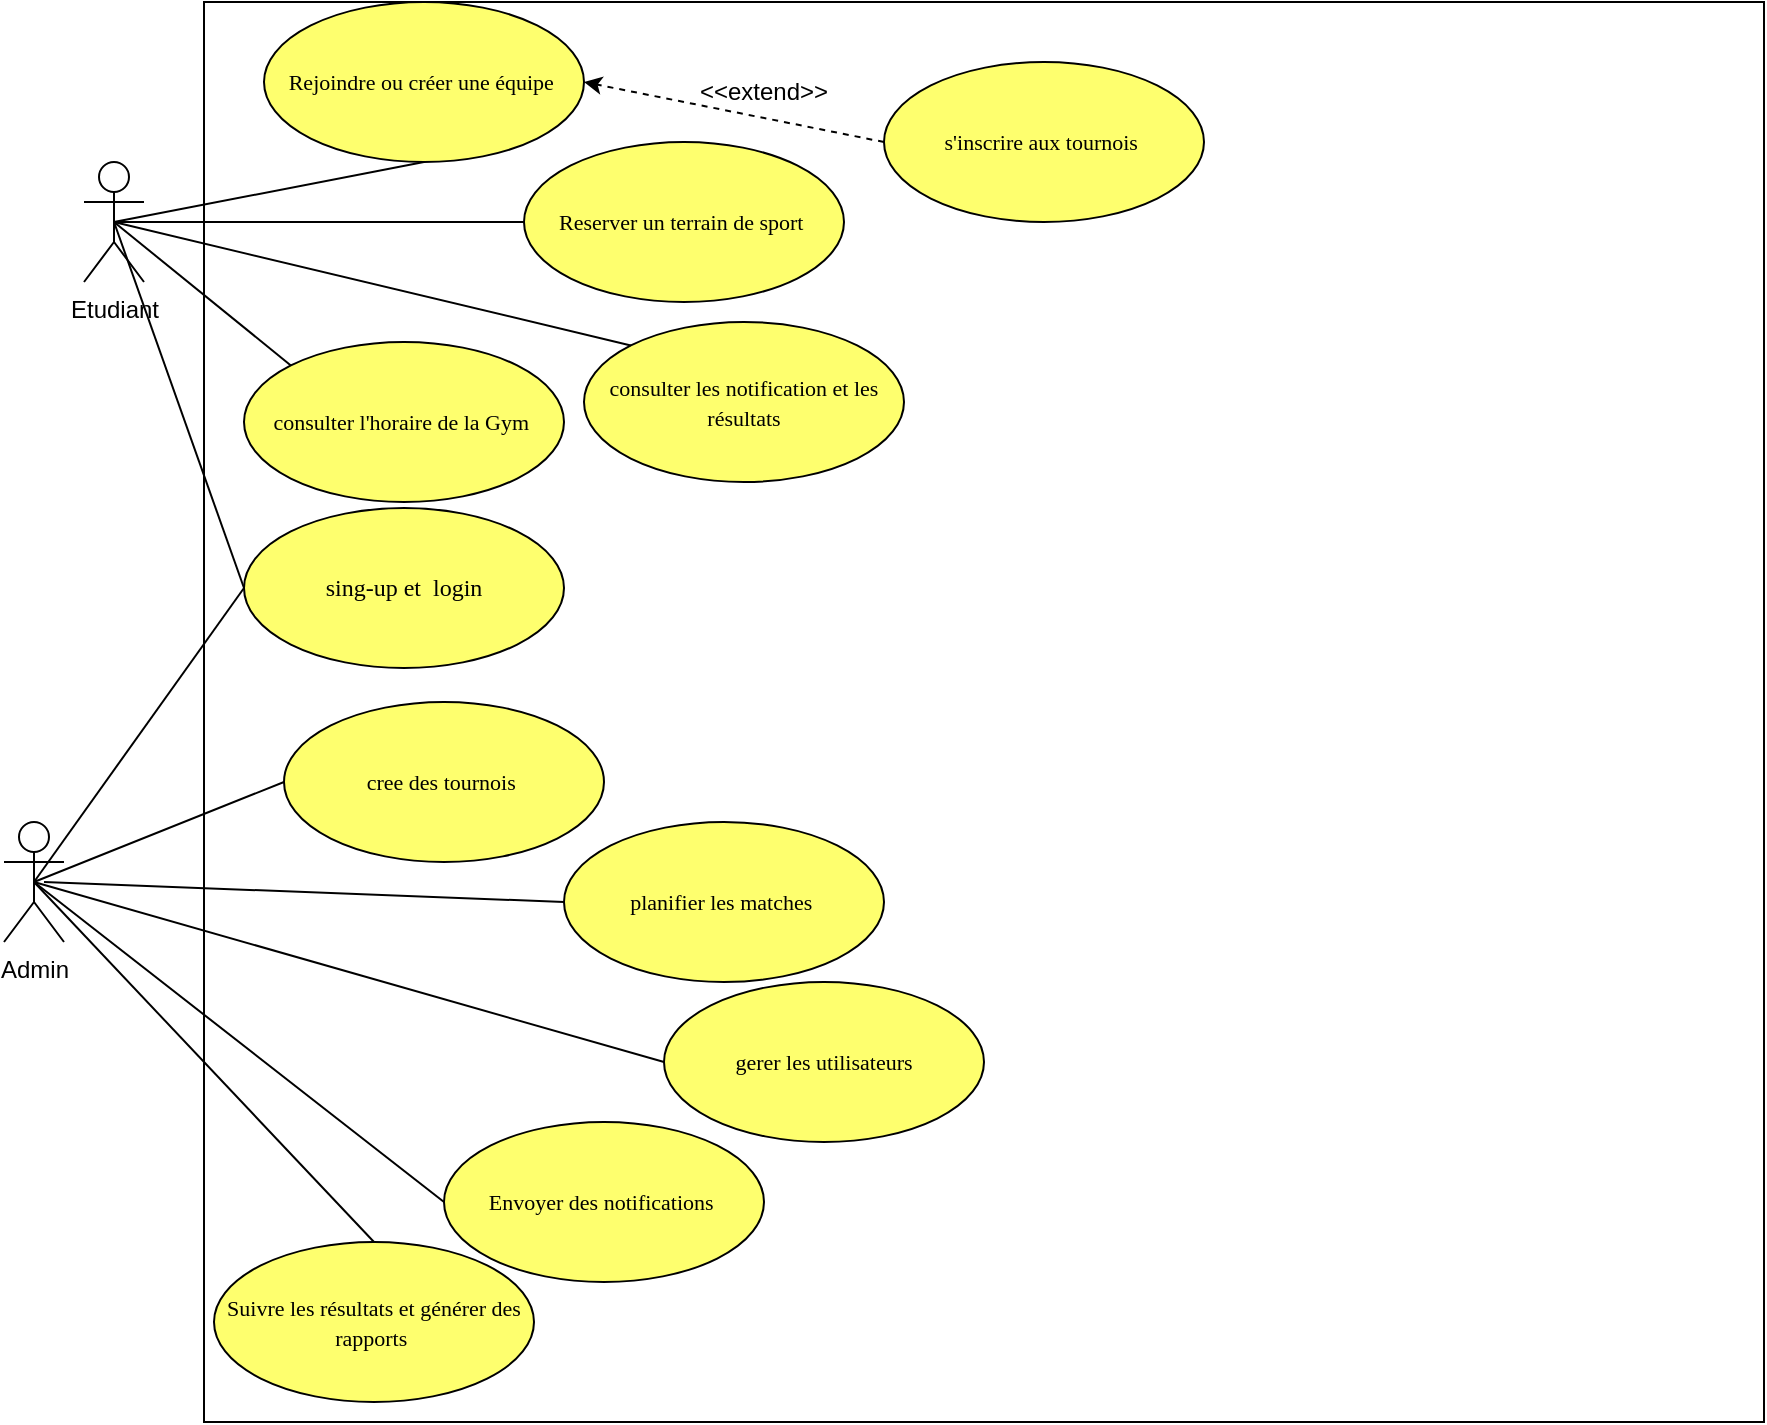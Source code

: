 <mxfile version="26.2.8">
  <diagram name="Page-1" id="tiOms8ojayN8P2vqhsEq">
    <mxGraphModel dx="1153" dy="620" grid="1" gridSize="10" guides="1" tooltips="1" connect="1" arrows="1" fold="1" page="1" pageScale="1" pageWidth="850" pageHeight="1100" math="0" shadow="0">
      <root>
        <mxCell id="0" />
        <mxCell id="1" parent="0" />
        <mxCell id="LGXMGJKiU1Zz_yJa5Haz-1" value="Etudiant" style="shape=umlActor;verticalLabelPosition=bottom;verticalAlign=top;html=1;outlineConnect=0;" vertex="1" parent="1">
          <mxGeometry x="200" y="180" width="30" height="60" as="geometry" />
        </mxCell>
        <mxCell id="LGXMGJKiU1Zz_yJa5Haz-3" value="Admin" style="shape=umlActor;verticalLabelPosition=bottom;verticalAlign=top;html=1;outlineConnect=0;" vertex="1" parent="1">
          <mxGeometry x="160" y="510" width="30" height="60" as="geometry" />
        </mxCell>
        <mxCell id="LGXMGJKiU1Zz_yJa5Haz-6" value="" style="rounded=0;whiteSpace=wrap;html=1;fillColor=none;" vertex="1" parent="1">
          <mxGeometry x="260" y="100" width="780" height="710" as="geometry" />
        </mxCell>
        <mxCell id="LGXMGJKiU1Zz_yJa5Haz-7" value="&lt;font style=&quot;font-size: 11px;&quot; face=&quot;Georgia&quot;&gt;s&#39;inscrire aux tournois&amp;nbsp;&lt;/font&gt;" style="ellipse;whiteSpace=wrap;html=1;fillColor=#FEFF6E;" vertex="1" parent="1">
          <mxGeometry x="600" y="130" width="160" height="80" as="geometry" />
        </mxCell>
        <mxCell id="LGXMGJKiU1Zz_yJa5Haz-9" value="&lt;font style=&quot;font-size: 11px;&quot; face=&quot;Georgia&quot;&gt;Rejoindre ou créer une équipe&amp;nbsp;&lt;/font&gt;" style="ellipse;whiteSpace=wrap;html=1;fillColor=#FEFF6E;" vertex="1" parent="1">
          <mxGeometry x="290" y="100" width="160" height="80" as="geometry" />
        </mxCell>
        <mxCell id="LGXMGJKiU1Zz_yJa5Haz-10" value="&lt;font face=&quot;Georgia&quot;&gt;&lt;span style=&quot;font-size: 11px;&quot;&gt;Reserver un terrain de sport&amp;nbsp;&lt;/span&gt;&lt;/font&gt;" style="ellipse;whiteSpace=wrap;html=1;fillColor=#FEFF6E;" vertex="1" parent="1">
          <mxGeometry x="420" y="170" width="160" height="80" as="geometry" />
        </mxCell>
        <mxCell id="LGXMGJKiU1Zz_yJa5Haz-11" value="&lt;font face=&quot;Georgia&quot;&gt;sing-up et&amp;nbsp; login&lt;/font&gt;" style="ellipse;whiteSpace=wrap;html=1;fillColor=#FEFF6E;" vertex="1" parent="1">
          <mxGeometry x="280" y="353" width="160" height="80" as="geometry" />
        </mxCell>
        <mxCell id="LGXMGJKiU1Zz_yJa5Haz-12" value="&lt;font face=&quot;Georgia&quot;&gt;&lt;span style=&quot;font-size: 11px;&quot;&gt;consulter les notification et les résultats&lt;/span&gt;&lt;/font&gt;" style="ellipse;whiteSpace=wrap;html=1;fillColor=#FEFF6E;" vertex="1" parent="1">
          <mxGeometry x="450" y="260" width="160" height="80" as="geometry" />
        </mxCell>
        <mxCell id="LGXMGJKiU1Zz_yJa5Haz-14" value="&lt;font face=&quot;Georgia&quot;&gt;&lt;span style=&quot;font-size: 11px;&quot;&gt;consulter l&#39;horaire de la Gym&amp;nbsp;&lt;/span&gt;&lt;/font&gt;" style="ellipse;whiteSpace=wrap;html=1;fillColor=#FEFF6E;" vertex="1" parent="1">
          <mxGeometry x="280" y="270" width="160" height="80" as="geometry" />
        </mxCell>
        <mxCell id="LGXMGJKiU1Zz_yJa5Haz-16" value="&lt;font face=&quot;Georgia&quot;&gt;&lt;span style=&quot;font-size: 11px;&quot;&gt;cree des tournois&amp;nbsp;&lt;/span&gt;&lt;/font&gt;" style="ellipse;whiteSpace=wrap;html=1;fillColor=#FEFF6E;" vertex="1" parent="1">
          <mxGeometry x="300" y="450" width="160" height="80" as="geometry" />
        </mxCell>
        <mxCell id="LGXMGJKiU1Zz_yJa5Haz-17" value="&lt;font face=&quot;Georgia&quot;&gt;&lt;span style=&quot;font-size: 11px;&quot;&gt;planifier les matches&amp;nbsp;&lt;/span&gt;&lt;/font&gt;" style="ellipse;whiteSpace=wrap;html=1;fillColor=#FEFF6E;" vertex="1" parent="1">
          <mxGeometry x="440" y="510" width="160" height="80" as="geometry" />
        </mxCell>
        <mxCell id="LGXMGJKiU1Zz_yJa5Haz-18" value="&lt;font face=&quot;Georgia&quot;&gt;&lt;span style=&quot;font-size: 11px;&quot;&gt;gerer les utilisateurs&lt;/span&gt;&lt;/font&gt;" style="ellipse;whiteSpace=wrap;html=1;fillColor=#FEFF6E;" vertex="1" parent="1">
          <mxGeometry x="490" y="590" width="160" height="80" as="geometry" />
        </mxCell>
        <mxCell id="LGXMGJKiU1Zz_yJa5Haz-19" value="&lt;font face=&quot;Georgia&quot;&gt;&lt;span style=&quot;font-size: 11px;&quot;&gt;Envoyer des notifications&amp;nbsp;&lt;/span&gt;&lt;/font&gt;" style="ellipse;whiteSpace=wrap;html=1;fillColor=#FEFF6E;" vertex="1" parent="1">
          <mxGeometry x="380" y="660" width="160" height="80" as="geometry" />
        </mxCell>
        <mxCell id="LGXMGJKiU1Zz_yJa5Haz-20" value="&lt;font face=&quot;Georgia&quot;&gt;&lt;span style=&quot;font-size: 11px;&quot;&gt;Suivre les résultats et générer des rapports&amp;nbsp;&lt;/span&gt;&lt;/font&gt;" style="ellipse;whiteSpace=wrap;html=1;fillColor=#FEFF6E;" vertex="1" parent="1">
          <mxGeometry x="265" y="720" width="160" height="80" as="geometry" />
        </mxCell>
        <mxCell id="LGXMGJKiU1Zz_yJa5Haz-22" value="" style="endArrow=none;html=1;rounded=0;entryX=0.5;entryY=1;entryDx=0;entryDy=0;exitX=0.5;exitY=0.5;exitDx=0;exitDy=0;exitPerimeter=0;" edge="1" parent="1" source="LGXMGJKiU1Zz_yJa5Haz-1" target="LGXMGJKiU1Zz_yJa5Haz-9">
          <mxGeometry width="50" height="50" relative="1" as="geometry">
            <mxPoint x="200" y="320" as="sourcePoint" />
            <mxPoint x="250" y="270" as="targetPoint" />
          </mxGeometry>
        </mxCell>
        <mxCell id="LGXMGJKiU1Zz_yJa5Haz-23" value="" style="endArrow=none;html=1;rounded=0;entryX=0;entryY=0.5;entryDx=0;entryDy=0;exitX=0.5;exitY=0.5;exitDx=0;exitDy=0;exitPerimeter=0;" edge="1" parent="1" source="LGXMGJKiU1Zz_yJa5Haz-1" target="LGXMGJKiU1Zz_yJa5Haz-10">
          <mxGeometry width="50" height="50" relative="1" as="geometry">
            <mxPoint x="225" y="220" as="sourcePoint" />
            <mxPoint x="380" y="190" as="targetPoint" />
          </mxGeometry>
        </mxCell>
        <mxCell id="LGXMGJKiU1Zz_yJa5Haz-24" value="" style="endArrow=none;html=1;rounded=0;entryX=0;entryY=0;entryDx=0;entryDy=0;exitX=0.5;exitY=0.5;exitDx=0;exitDy=0;exitPerimeter=0;" edge="1" parent="1" source="LGXMGJKiU1Zz_yJa5Haz-1" target="LGXMGJKiU1Zz_yJa5Haz-12">
          <mxGeometry width="50" height="50" relative="1" as="geometry">
            <mxPoint x="225" y="220" as="sourcePoint" />
            <mxPoint x="430" y="220" as="targetPoint" />
          </mxGeometry>
        </mxCell>
        <mxCell id="LGXMGJKiU1Zz_yJa5Haz-25" value="" style="endArrow=none;html=1;rounded=0;entryX=0;entryY=0;entryDx=0;entryDy=0;exitX=0.5;exitY=0.5;exitDx=0;exitDy=0;exitPerimeter=0;" edge="1" parent="1" source="LGXMGJKiU1Zz_yJa5Haz-1" target="LGXMGJKiU1Zz_yJa5Haz-14">
          <mxGeometry width="50" height="50" relative="1" as="geometry">
            <mxPoint x="225" y="220" as="sourcePoint" />
            <mxPoint x="483" y="282" as="targetPoint" />
          </mxGeometry>
        </mxCell>
        <mxCell id="LGXMGJKiU1Zz_yJa5Haz-26" value="" style="endArrow=none;html=1;rounded=0;entryX=0;entryY=0.5;entryDx=0;entryDy=0;exitX=0.5;exitY=0.5;exitDx=0;exitDy=0;exitPerimeter=0;" edge="1" parent="1" source="LGXMGJKiU1Zz_yJa5Haz-1" target="LGXMGJKiU1Zz_yJa5Haz-11">
          <mxGeometry width="50" height="50" relative="1" as="geometry">
            <mxPoint x="225" y="220" as="sourcePoint" />
            <mxPoint x="313" y="292" as="targetPoint" />
          </mxGeometry>
        </mxCell>
        <mxCell id="LGXMGJKiU1Zz_yJa5Haz-28" value="" style="endArrow=none;html=1;rounded=0;exitX=0.5;exitY=0.5;exitDx=0;exitDy=0;exitPerimeter=0;entryX=0;entryY=0.5;entryDx=0;entryDy=0;" edge="1" parent="1" source="LGXMGJKiU1Zz_yJa5Haz-3" target="LGXMGJKiU1Zz_yJa5Haz-11">
          <mxGeometry width="50" height="50" relative="1" as="geometry">
            <mxPoint x="192" y="514" as="sourcePoint" />
            <mxPoint x="280" y="586" as="targetPoint" />
          </mxGeometry>
        </mxCell>
        <mxCell id="LGXMGJKiU1Zz_yJa5Haz-29" value="" style="endArrow=none;html=1;rounded=0;exitX=0.5;exitY=0.5;exitDx=0;exitDy=0;exitPerimeter=0;entryX=0;entryY=0.5;entryDx=0;entryDy=0;" edge="1" parent="1" source="LGXMGJKiU1Zz_yJa5Haz-3" target="LGXMGJKiU1Zz_yJa5Haz-16">
          <mxGeometry width="50" height="50" relative="1" as="geometry">
            <mxPoint x="185" y="550" as="sourcePoint" />
            <mxPoint x="290" y="403" as="targetPoint" />
          </mxGeometry>
        </mxCell>
        <mxCell id="LGXMGJKiU1Zz_yJa5Haz-30" value="" style="endArrow=none;html=1;rounded=0;entryX=0;entryY=0.5;entryDx=0;entryDy=0;" edge="1" parent="1" target="LGXMGJKiU1Zz_yJa5Haz-17">
          <mxGeometry width="50" height="50" relative="1" as="geometry">
            <mxPoint x="180" y="540" as="sourcePoint" />
            <mxPoint x="310" y="500" as="targetPoint" />
          </mxGeometry>
        </mxCell>
        <mxCell id="LGXMGJKiU1Zz_yJa5Haz-31" value="" style="endArrow=none;html=1;rounded=0;entryX=0;entryY=0.5;entryDx=0;entryDy=0;exitX=0.5;exitY=0.5;exitDx=0;exitDy=0;exitPerimeter=0;" edge="1" parent="1" source="LGXMGJKiU1Zz_yJa5Haz-3" target="LGXMGJKiU1Zz_yJa5Haz-18">
          <mxGeometry width="50" height="50" relative="1" as="geometry">
            <mxPoint x="190" y="550" as="sourcePoint" />
            <mxPoint x="450" y="560" as="targetPoint" />
          </mxGeometry>
        </mxCell>
        <mxCell id="LGXMGJKiU1Zz_yJa5Haz-32" value="" style="endArrow=none;html=1;rounded=0;entryX=0;entryY=0.5;entryDx=0;entryDy=0;exitX=0.5;exitY=0.5;exitDx=0;exitDy=0;exitPerimeter=0;" edge="1" parent="1" source="LGXMGJKiU1Zz_yJa5Haz-3" target="LGXMGJKiU1Zz_yJa5Haz-19">
          <mxGeometry width="50" height="50" relative="1" as="geometry">
            <mxPoint x="185" y="550" as="sourcePoint" />
            <mxPoint x="500" y="640" as="targetPoint" />
          </mxGeometry>
        </mxCell>
        <mxCell id="LGXMGJKiU1Zz_yJa5Haz-33" value="" style="endArrow=none;html=1;rounded=0;entryX=0.5;entryY=0;entryDx=0;entryDy=0;exitX=0.5;exitY=0.5;exitDx=0;exitDy=0;exitPerimeter=0;" edge="1" parent="1" source="LGXMGJKiU1Zz_yJa5Haz-3" target="LGXMGJKiU1Zz_yJa5Haz-20">
          <mxGeometry width="50" height="50" relative="1" as="geometry">
            <mxPoint x="185" y="550" as="sourcePoint" />
            <mxPoint x="390" y="710" as="targetPoint" />
          </mxGeometry>
        </mxCell>
        <mxCell id="LGXMGJKiU1Zz_yJa5Haz-34" value="" style="endArrow=classic;html=1;rounded=0;entryX=1;entryY=0.5;entryDx=0;entryDy=0;exitX=0;exitY=0.5;exitDx=0;exitDy=0;dashed=1;" edge="1" parent="1" source="LGXMGJKiU1Zz_yJa5Haz-7" target="LGXMGJKiU1Zz_yJa5Haz-9">
          <mxGeometry width="50" height="50" relative="1" as="geometry">
            <mxPoint x="530" y="400" as="sourcePoint" />
            <mxPoint x="580" y="350" as="targetPoint" />
          </mxGeometry>
        </mxCell>
        <mxCell id="LGXMGJKiU1Zz_yJa5Haz-35" value="&amp;lt;&amp;lt;extend&amp;gt;&amp;gt;" style="text;html=1;align=center;verticalAlign=middle;whiteSpace=wrap;rounded=0;" vertex="1" parent="1">
          <mxGeometry x="510" y="130" width="60" height="30" as="geometry" />
        </mxCell>
      </root>
    </mxGraphModel>
  </diagram>
</mxfile>
